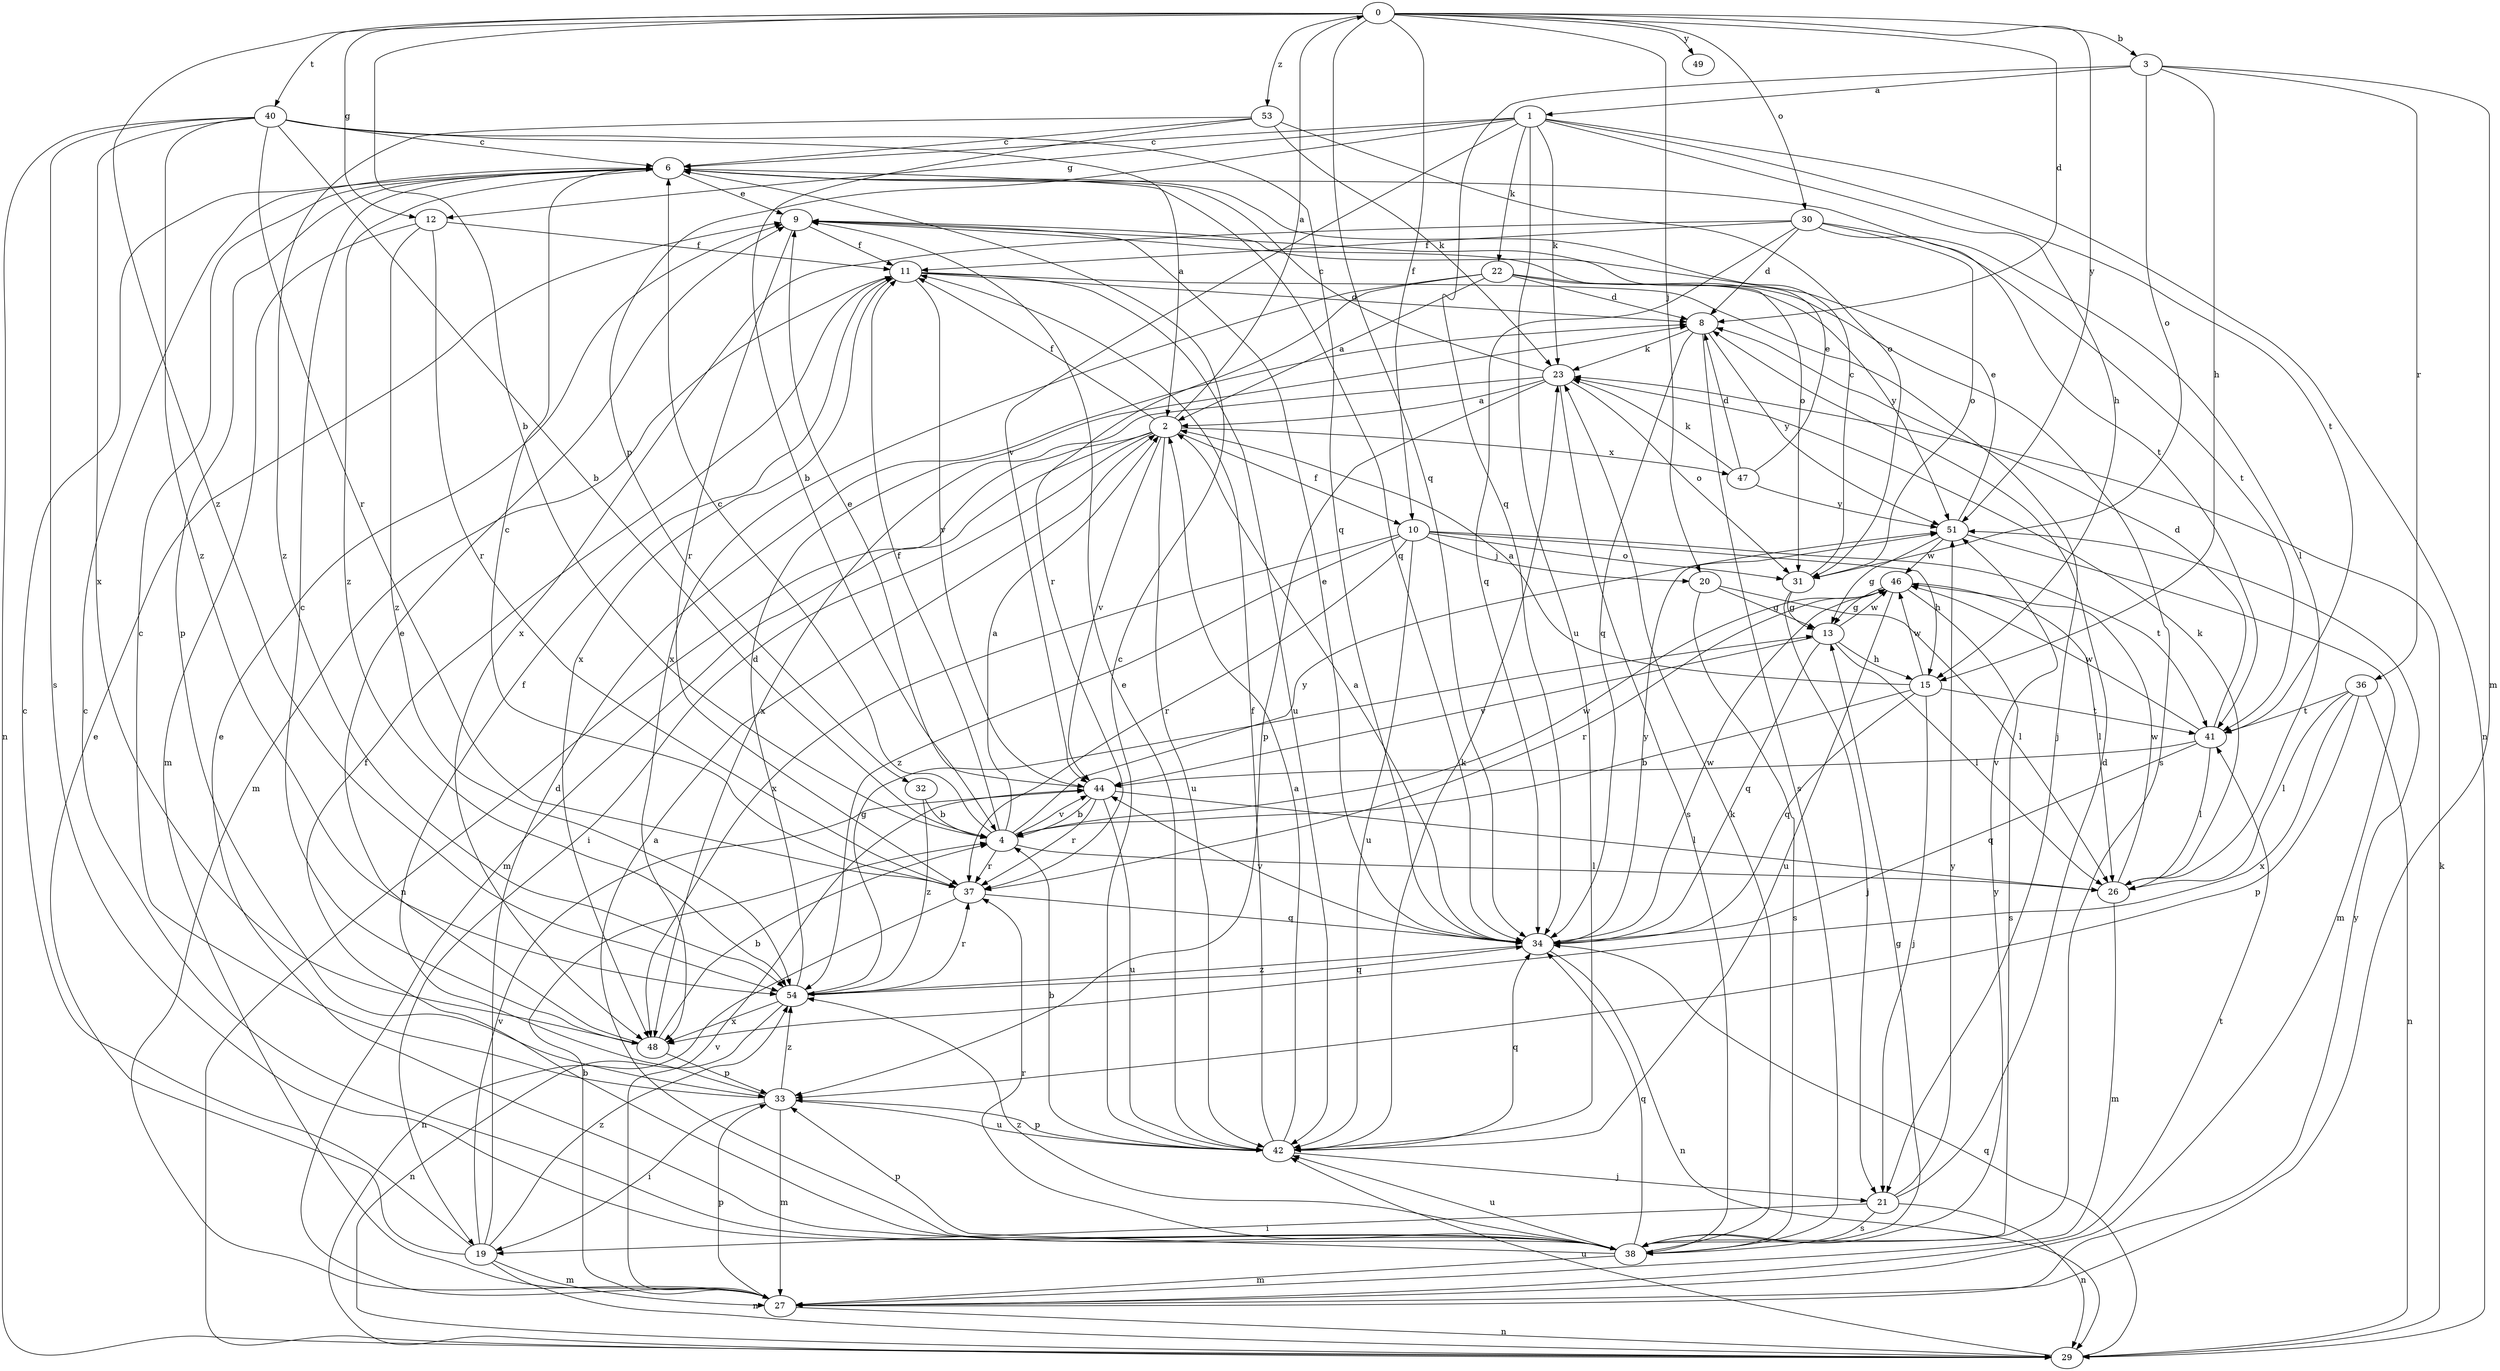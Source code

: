 strict digraph  {
0;
1;
2;
3;
4;
6;
8;
9;
10;
11;
12;
13;
15;
19;
20;
21;
22;
23;
26;
27;
29;
30;
31;
32;
33;
34;
36;
37;
38;
40;
41;
42;
44;
46;
47;
48;
49;
51;
53;
54;
0 -> 3  [label=b];
0 -> 4  [label=b];
0 -> 8  [label=d];
0 -> 10  [label=f];
0 -> 12  [label=g];
0 -> 20  [label=j];
0 -> 30  [label=o];
0 -> 34  [label=q];
0 -> 40  [label=t];
0 -> 49  [label=y];
0 -> 51  [label=y];
0 -> 53  [label=z];
0 -> 54  [label=z];
1 -> 6  [label=c];
1 -> 12  [label=g];
1 -> 15  [label=h];
1 -> 22  [label=k];
1 -> 23  [label=k];
1 -> 29  [label=n];
1 -> 32  [label=p];
1 -> 41  [label=t];
1 -> 42  [label=u];
1 -> 44  [label=v];
2 -> 0  [label=a];
2 -> 10  [label=f];
2 -> 11  [label=f];
2 -> 19  [label=i];
2 -> 27  [label=m];
2 -> 29  [label=n];
2 -> 42  [label=u];
2 -> 44  [label=v];
2 -> 47  [label=x];
3 -> 1  [label=a];
3 -> 15  [label=h];
3 -> 27  [label=m];
3 -> 31  [label=o];
3 -> 34  [label=q];
3 -> 36  [label=r];
4 -> 2  [label=a];
4 -> 6  [label=c];
4 -> 11  [label=f];
4 -> 26  [label=l];
4 -> 37  [label=r];
4 -> 44  [label=v];
4 -> 46  [label=w];
4 -> 51  [label=y];
6 -> 9  [label=e];
6 -> 33  [label=p];
6 -> 34  [label=q];
6 -> 41  [label=t];
6 -> 54  [label=z];
8 -> 23  [label=k];
8 -> 34  [label=q];
8 -> 38  [label=s];
8 -> 51  [label=y];
9 -> 11  [label=f];
9 -> 31  [label=o];
9 -> 37  [label=r];
10 -> 15  [label=h];
10 -> 20  [label=j];
10 -> 31  [label=o];
10 -> 37  [label=r];
10 -> 41  [label=t];
10 -> 42  [label=u];
10 -> 48  [label=x];
10 -> 54  [label=z];
11 -> 8  [label=d];
11 -> 21  [label=j];
11 -> 27  [label=m];
11 -> 42  [label=u];
11 -> 44  [label=v];
11 -> 48  [label=x];
12 -> 11  [label=f];
12 -> 27  [label=m];
12 -> 37  [label=r];
12 -> 54  [label=z];
13 -> 15  [label=h];
13 -> 26  [label=l];
13 -> 34  [label=q];
13 -> 44  [label=v];
13 -> 46  [label=w];
15 -> 2  [label=a];
15 -> 4  [label=b];
15 -> 21  [label=j];
15 -> 34  [label=q];
15 -> 41  [label=t];
15 -> 46  [label=w];
19 -> 6  [label=c];
19 -> 8  [label=d];
19 -> 9  [label=e];
19 -> 27  [label=m];
19 -> 29  [label=n];
19 -> 44  [label=v];
19 -> 54  [label=z];
20 -> 13  [label=g];
20 -> 26  [label=l];
20 -> 38  [label=s];
21 -> 8  [label=d];
21 -> 19  [label=i];
21 -> 29  [label=n];
21 -> 38  [label=s];
21 -> 51  [label=y];
22 -> 2  [label=a];
22 -> 8  [label=d];
22 -> 37  [label=r];
22 -> 38  [label=s];
22 -> 48  [label=x];
22 -> 51  [label=y];
23 -> 2  [label=a];
23 -> 6  [label=c];
23 -> 31  [label=o];
23 -> 33  [label=p];
23 -> 38  [label=s];
23 -> 48  [label=x];
26 -> 23  [label=k];
26 -> 27  [label=m];
26 -> 46  [label=w];
27 -> 4  [label=b];
27 -> 29  [label=n];
27 -> 33  [label=p];
27 -> 41  [label=t];
27 -> 44  [label=v];
27 -> 51  [label=y];
29 -> 23  [label=k];
29 -> 34  [label=q];
29 -> 42  [label=u];
30 -> 8  [label=d];
30 -> 11  [label=f];
30 -> 26  [label=l];
30 -> 31  [label=o];
30 -> 34  [label=q];
30 -> 41  [label=t];
30 -> 48  [label=x];
31 -> 6  [label=c];
31 -> 13  [label=g];
31 -> 21  [label=j];
32 -> 4  [label=b];
32 -> 54  [label=z];
33 -> 6  [label=c];
33 -> 11  [label=f];
33 -> 19  [label=i];
33 -> 27  [label=m];
33 -> 42  [label=u];
33 -> 54  [label=z];
34 -> 2  [label=a];
34 -> 9  [label=e];
34 -> 29  [label=n];
34 -> 44  [label=v];
34 -> 46  [label=w];
34 -> 51  [label=y];
34 -> 54  [label=z];
36 -> 26  [label=l];
36 -> 29  [label=n];
36 -> 33  [label=p];
36 -> 41  [label=t];
36 -> 48  [label=x];
37 -> 6  [label=c];
37 -> 29  [label=n];
37 -> 34  [label=q];
38 -> 2  [label=a];
38 -> 6  [label=c];
38 -> 9  [label=e];
38 -> 11  [label=f];
38 -> 13  [label=g];
38 -> 23  [label=k];
38 -> 27  [label=m];
38 -> 33  [label=p];
38 -> 34  [label=q];
38 -> 37  [label=r];
38 -> 42  [label=u];
38 -> 51  [label=y];
38 -> 54  [label=z];
40 -> 2  [label=a];
40 -> 4  [label=b];
40 -> 6  [label=c];
40 -> 29  [label=n];
40 -> 34  [label=q];
40 -> 37  [label=r];
40 -> 38  [label=s];
40 -> 48  [label=x];
40 -> 54  [label=z];
41 -> 8  [label=d];
41 -> 26  [label=l];
41 -> 34  [label=q];
41 -> 44  [label=v];
41 -> 46  [label=w];
42 -> 2  [label=a];
42 -> 4  [label=b];
42 -> 6  [label=c];
42 -> 9  [label=e];
42 -> 11  [label=f];
42 -> 21  [label=j];
42 -> 23  [label=k];
42 -> 33  [label=p];
42 -> 34  [label=q];
44 -> 4  [label=b];
44 -> 9  [label=e];
44 -> 26  [label=l];
44 -> 37  [label=r];
44 -> 42  [label=u];
46 -> 13  [label=g];
46 -> 26  [label=l];
46 -> 37  [label=r];
46 -> 38  [label=s];
46 -> 42  [label=u];
47 -> 8  [label=d];
47 -> 9  [label=e];
47 -> 23  [label=k];
47 -> 51  [label=y];
48 -> 4  [label=b];
48 -> 6  [label=c];
48 -> 9  [label=e];
48 -> 33  [label=p];
51 -> 9  [label=e];
51 -> 13  [label=g];
51 -> 27  [label=m];
51 -> 46  [label=w];
53 -> 4  [label=b];
53 -> 6  [label=c];
53 -> 23  [label=k];
53 -> 31  [label=o];
53 -> 54  [label=z];
54 -> 8  [label=d];
54 -> 13  [label=g];
54 -> 29  [label=n];
54 -> 34  [label=q];
54 -> 37  [label=r];
54 -> 48  [label=x];
}
